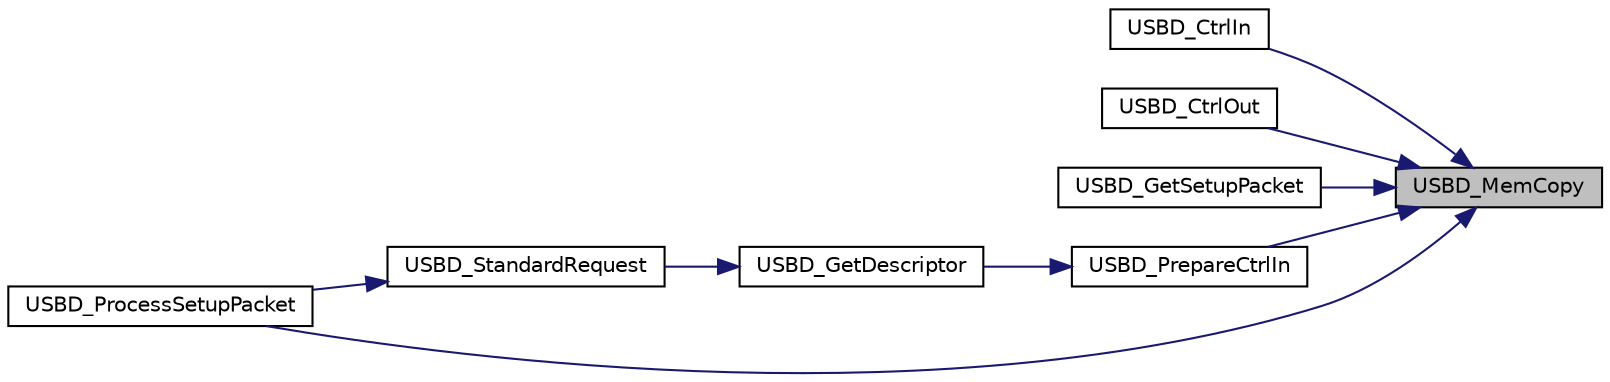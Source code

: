 digraph "USBD_MemCopy"
{
 // LATEX_PDF_SIZE
  edge [fontname="Helvetica",fontsize="10",labelfontname="Helvetica",labelfontsize="10"];
  node [fontname="Helvetica",fontsize="10",shape=record];
  rankdir="RL";
  Node1 [label="USBD_MemCopy",height=0.2,width=0.4,color="black", fillcolor="grey75", style="filled", fontcolor="black",tooltip="To support byte access between USB SRAM and system SRAM."];
  Node1 -> Node2 [dir="back",color="midnightblue",fontsize="10",style="solid",fontname="Helvetica"];
  Node2 [label="USBD_CtrlIn",height=0.2,width=0.4,color="black", fillcolor="white", style="filled",URL="$df/dbd/group___n_a_n_o100___u_s_b_d___e_x_p_o_r_t_e_d___f_u_n_c_t_i_o_n_s.html#gaabebb3da149cfba5e9e54dcf1bde24b8",tooltip="Start Control IN transfer."];
  Node1 -> Node3 [dir="back",color="midnightblue",fontsize="10",style="solid",fontname="Helvetica"];
  Node3 [label="USBD_CtrlOut",height=0.2,width=0.4,color="black", fillcolor="white", style="filled",URL="$df/dbd/group___n_a_n_o100___u_s_b_d___e_x_p_o_r_t_e_d___f_u_n_c_t_i_o_n_s.html#gaf1ef5b4249236ca0e22a2e952f642c47",tooltip="Start Control OUT transfer."];
  Node1 -> Node4 [dir="back",color="midnightblue",fontsize="10",style="solid",fontname="Helvetica"];
  Node4 [label="USBD_GetSetupPacket",height=0.2,width=0.4,color="black", fillcolor="white", style="filled",URL="$df/dbd/group___n_a_n_o100___u_s_b_d___e_x_p_o_r_t_e_d___f_u_n_c_t_i_o_n_s.html#ga830b01155d383e3261c89b60fc64a14c",tooltip="Get Setup Packet."];
  Node1 -> Node5 [dir="back",color="midnightblue",fontsize="10",style="solid",fontname="Helvetica"];
  Node5 [label="USBD_PrepareCtrlIn",height=0.2,width=0.4,color="black", fillcolor="white", style="filled",URL="$df/dbd/group___n_a_n_o100___u_s_b_d___e_x_p_o_r_t_e_d___f_u_n_c_t_i_o_n_s.html#gaa167f8ad1300e0a2cb73ffbdcd079c76",tooltip="Prepare Control IN transaction."];
  Node5 -> Node6 [dir="back",color="midnightblue",fontsize="10",style="solid",fontname="Helvetica"];
  Node6 [label="USBD_GetDescriptor",height=0.2,width=0.4,color="black", fillcolor="white", style="filled",URL="$dc/dd9/usbd_8c.html#a6914558f4bff6051798c24e3cea8176e",tooltip="Get Descriptor request."];
  Node6 -> Node7 [dir="back",color="midnightblue",fontsize="10",style="solid",fontname="Helvetica"];
  Node7 [label="USBD_StandardRequest",height=0.2,width=0.4,color="black", fillcolor="white", style="filled",URL="$df/dbd/group___n_a_n_o100___u_s_b_d___e_x_p_o_r_t_e_d___f_u_n_c_t_i_o_n_s.html#ga159182802cc4a2a791a5dd4e331f16db",tooltip="Process USB standard request."];
  Node7 -> Node8 [dir="back",color="midnightblue",fontsize="10",style="solid",fontname="Helvetica"];
  Node8 [label="USBD_ProcessSetupPacket",height=0.2,width=0.4,color="black", fillcolor="white", style="filled",URL="$df/dbd/group___n_a_n_o100___u_s_b_d___e_x_p_o_r_t_e_d___f_u_n_c_t_i_o_n_s.html#gacd570f497a414e36c393904ad108d3d2",tooltip="Process Setup Packet."];
  Node1 -> Node8 [dir="back",color="midnightblue",fontsize="10",style="solid",fontname="Helvetica"];
}
